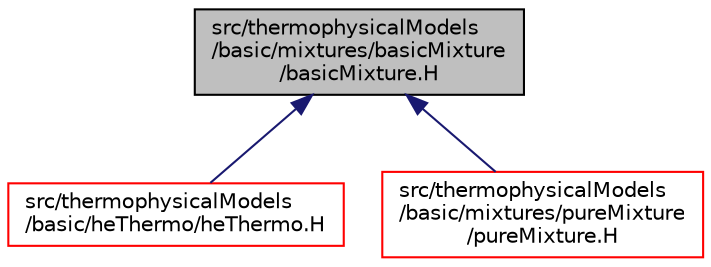 digraph "src/thermophysicalModels/basic/mixtures/basicMixture/basicMixture.H"
{
  bgcolor="transparent";
  edge [fontname="Helvetica",fontsize="10",labelfontname="Helvetica",labelfontsize="10"];
  node [fontname="Helvetica",fontsize="10",shape=record];
  Node1 [label="src/thermophysicalModels\l/basic/mixtures/basicMixture\l/basicMixture.H",height=0.2,width=0.4,color="black", fillcolor="grey75", style="filled", fontcolor="black"];
  Node1 -> Node2 [dir="back",color="midnightblue",fontsize="10",style="solid",fontname="Helvetica"];
  Node2 [label="src/thermophysicalModels\l/basic/heThermo/heThermo.H",height=0.2,width=0.4,color="red",URL="$a09939.html"];
  Node1 -> Node3 [dir="back",color="midnightblue",fontsize="10",style="solid",fontname="Helvetica"];
  Node3 [label="src/thermophysicalModels\l/basic/mixtures/pureMixture\l/pureMixture.H",height=0.2,width=0.4,color="red",URL="$a09942.html"];
}
